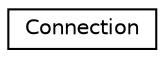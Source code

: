 digraph "Graphical Class Hierarchy"
{
 // LATEX_PDF_SIZE
  edge [fontname="Helvetica",fontsize="10",labelfontname="Helvetica",labelfontsize="10"];
  node [fontname="Helvetica",fontsize="10",shape=record];
  rankdir="LR";
  Node0 [label="Connection",height=0.2,width=0.4,color="black", fillcolor="white", style="filled",URL="$classConnection.html",tooltip="Manages reading from and writing to a socket."];
}
